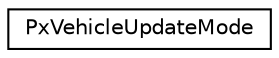 digraph "Graphical Class Hierarchy"
{
  edge [fontname="Helvetica",fontsize="10",labelfontname="Helvetica",labelfontsize="10"];
  node [fontname="Helvetica",fontsize="10",shape=record];
  rankdir="LR";
  Node0 [label="PxVehicleUpdateMode",height=0.2,width=0.4,color="black", fillcolor="white", style="filled",URL="$structPxVehicleUpdateMode.html"];
}
